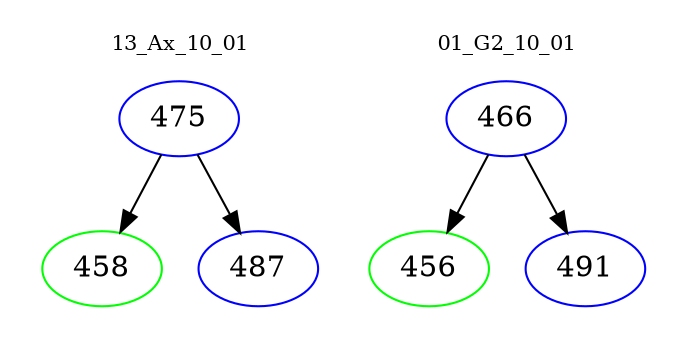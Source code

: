 digraph{
subgraph cluster_0 {
color = white
label = "13_Ax_10_01";
fontsize=10;
T0_475 [label="475", color="blue"]
T0_475 -> T0_458 [color="black"]
T0_458 [label="458", color="green"]
T0_475 -> T0_487 [color="black"]
T0_487 [label="487", color="blue"]
}
subgraph cluster_1 {
color = white
label = "01_G2_10_01";
fontsize=10;
T1_466 [label="466", color="blue"]
T1_466 -> T1_456 [color="black"]
T1_456 [label="456", color="green"]
T1_466 -> T1_491 [color="black"]
T1_491 [label="491", color="blue"]
}
}

